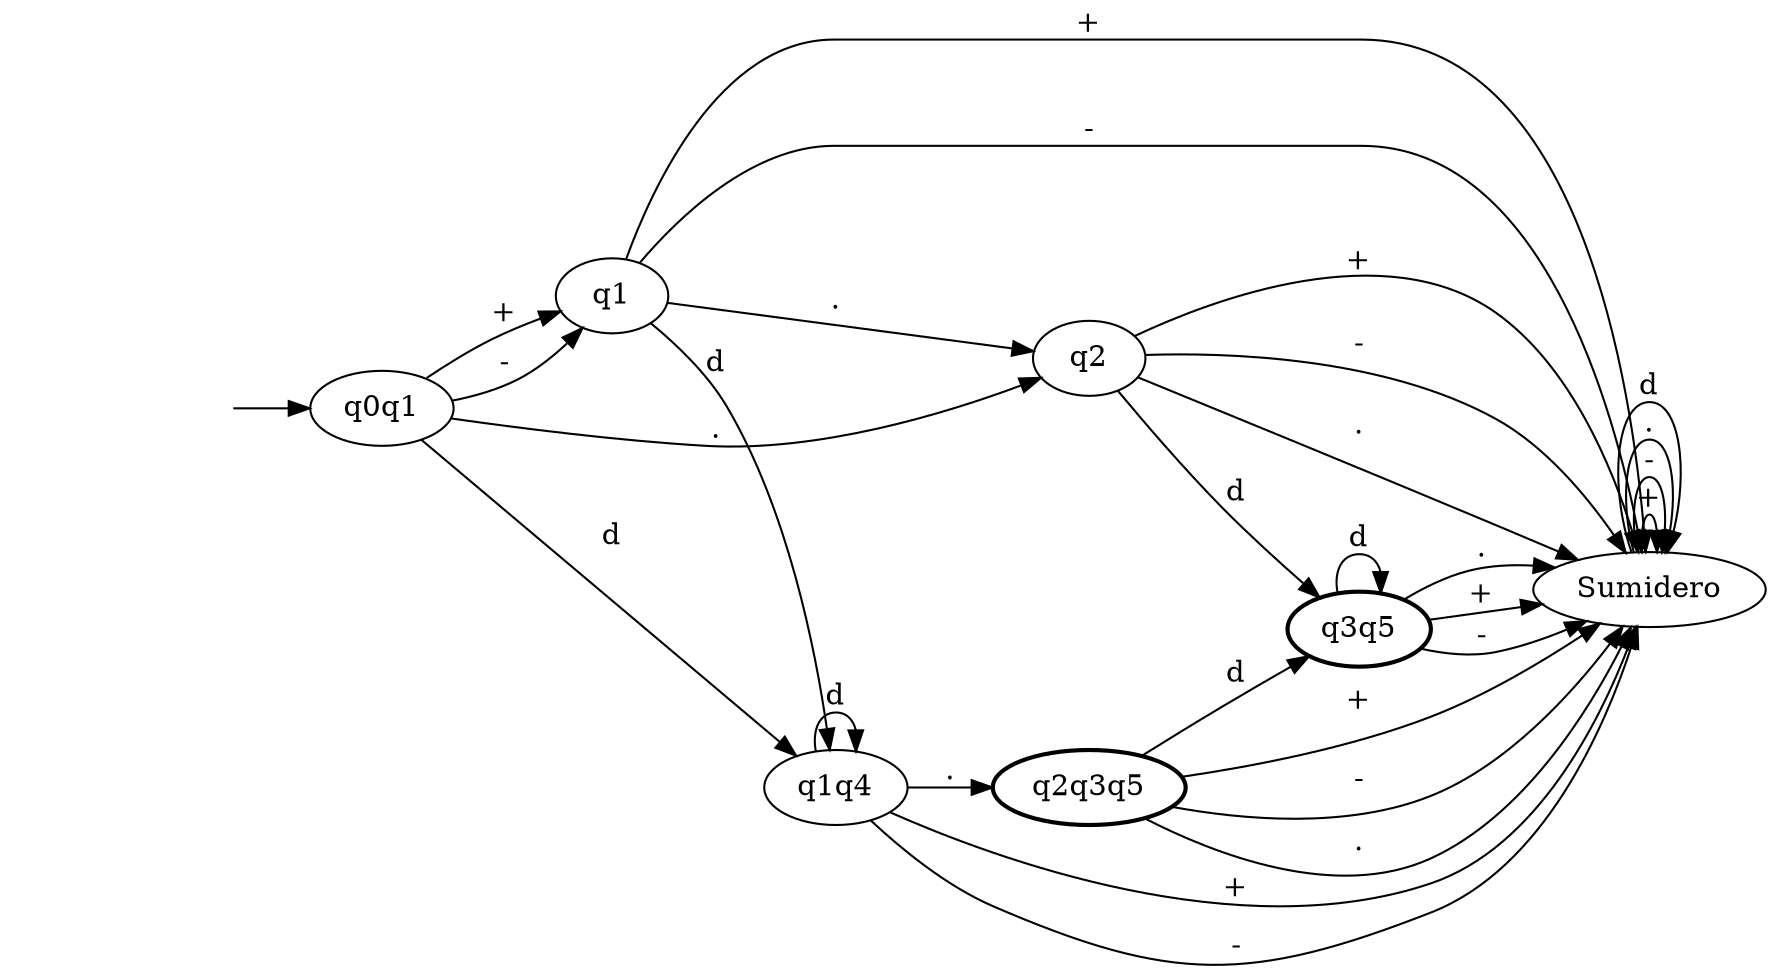 digraph afd  { rankdir=LR;
	_invisible [style="invis"];
	q0q1;
	q1;
	q2;
	q1q4;
	Sumidero;
	q3q5 [penwidth="2"];
	q2q3q5 [penwidth="2"];
	_invisible -> q0q1 ;
	q0q1 -> q1 [label="+"];
	q0q1 -> q1 [label="-"];
	q0q1 -> q2 [label="."];
	q0q1 -> q1q4 [label="d"];
	q1 -> Sumidero [label="+"];
	q1 -> Sumidero [label="-"];
	q1 -> q2 [label="."];
	q1 -> q1q4 [label="d"];
	q2 -> Sumidero [label="+"];
	q2 -> Sumidero [label="-"];
	q2 -> Sumidero [label="."];
	q2 -> q3q5 [label="d"];
	q1q4 -> Sumidero [label="+"];
	q1q4 -> Sumidero [label="-"];
	q1q4 -> q2q3q5 [label="."];
	q1q4 -> q1q4 [label="d"];
	Sumidero -> Sumidero [label="+"];
	Sumidero -> Sumidero [label="-"];
	Sumidero -> Sumidero [label="."];
	Sumidero -> Sumidero [label="d"];
	q3q5 -> Sumidero [label="+"];
	q3q5 -> Sumidero [label="-"];
	q3q5 -> Sumidero [label="."];
	q3q5 -> q3q5 [label="d"];
	q2q3q5 -> Sumidero [label="+"];
	q2q3q5 -> Sumidero [label="-"];
	q2q3q5 -> Sumidero [label="."];
	q2q3q5 -> q3q5 [label="d"];
}